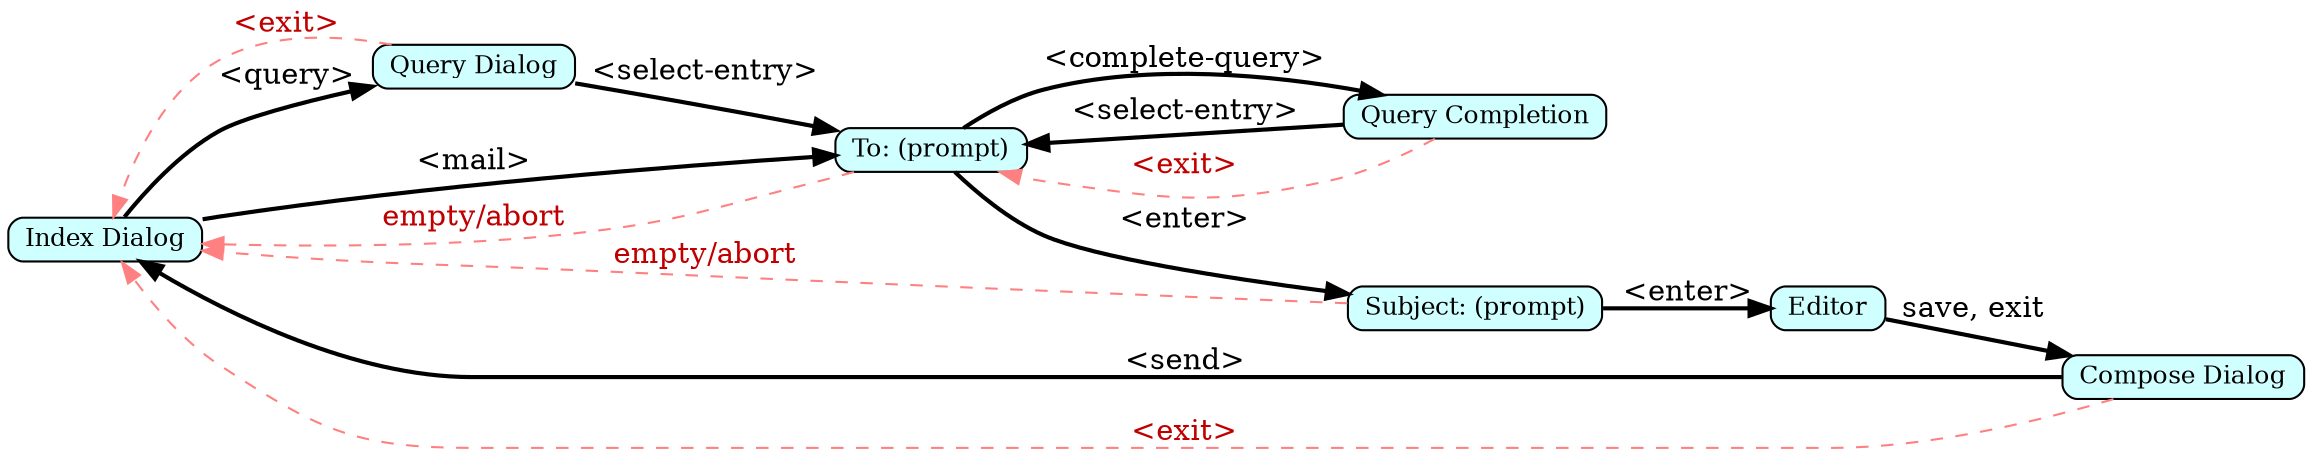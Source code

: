 digraph workflow {
	graph [
		rankdir="LR"
		nodesep="0.2"
		ranksep="0.0"
		compound="true"
	]

	node [
		shape="Mrecord"
		fontsize="12"
		fillcolor="#d0ffff"
		style="filled"
		height="0.2"
		penwidth="1.0"
		color="black"
	]

	edge [
		penwidth="2.0"
		arrowsize="1.0"
	]

	index   [ label="Index Dialog" ]
	query_c [ label="Query Completion" ]
	query_d [ label="Query Dialog" ]
	compose [ label="Compose Dialog" ]
	editor  [ label="Editor" ]
	subject [ label="Subject: (prompt)" ]
	to      [ label="To: (prompt)" ]

	query_c -> to      [ label="<select-entry>" ]
	query_d -> to      [ label="<select-entry>" ]
	compose -> index   [ label="<send>" ]
	editor  -> compose [ label="save, exit" ]
	index   -> query_d [ label="<query>" ]
	index   -> to      [ label="<mail>" ]
	subject -> editor  [ label="<enter>" ]
	to      -> query_c [ label="<complete-query>" ]
	to      -> subject [ label="<enter>" ]

	edge [
		penwidth="1.0"
		arrowsize="1.0"
		style="dashed"
		fontcolor="#c00000"
		color="#ff8080"
	]

	query_c -> to      [ label="<exit>" ]
	query_d -> index   [ label="<exit>" ]
	compose -> index   [ label="<exit>" ]
	subject -> index   [ label="empty/abort" ]
	to      -> index   [ label="empty/abort" ]

}
